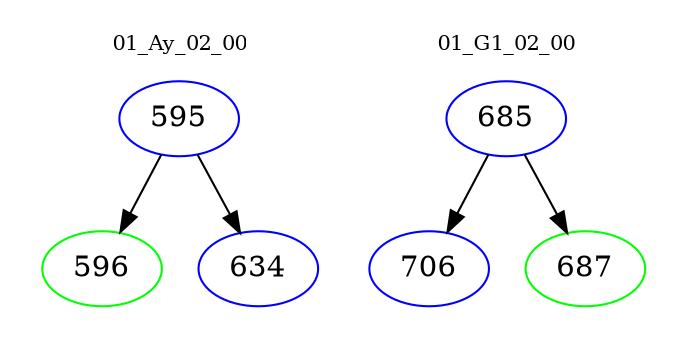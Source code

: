 digraph{
subgraph cluster_0 {
color = white
label = "01_Ay_02_00";
fontsize=10;
T0_595 [label="595", color="blue"]
T0_595 -> T0_596 [color="black"]
T0_596 [label="596", color="green"]
T0_595 -> T0_634 [color="black"]
T0_634 [label="634", color="blue"]
}
subgraph cluster_1 {
color = white
label = "01_G1_02_00";
fontsize=10;
T1_685 [label="685", color="blue"]
T1_685 -> T1_706 [color="black"]
T1_706 [label="706", color="blue"]
T1_685 -> T1_687 [color="black"]
T1_687 [label="687", color="green"]
}
}
